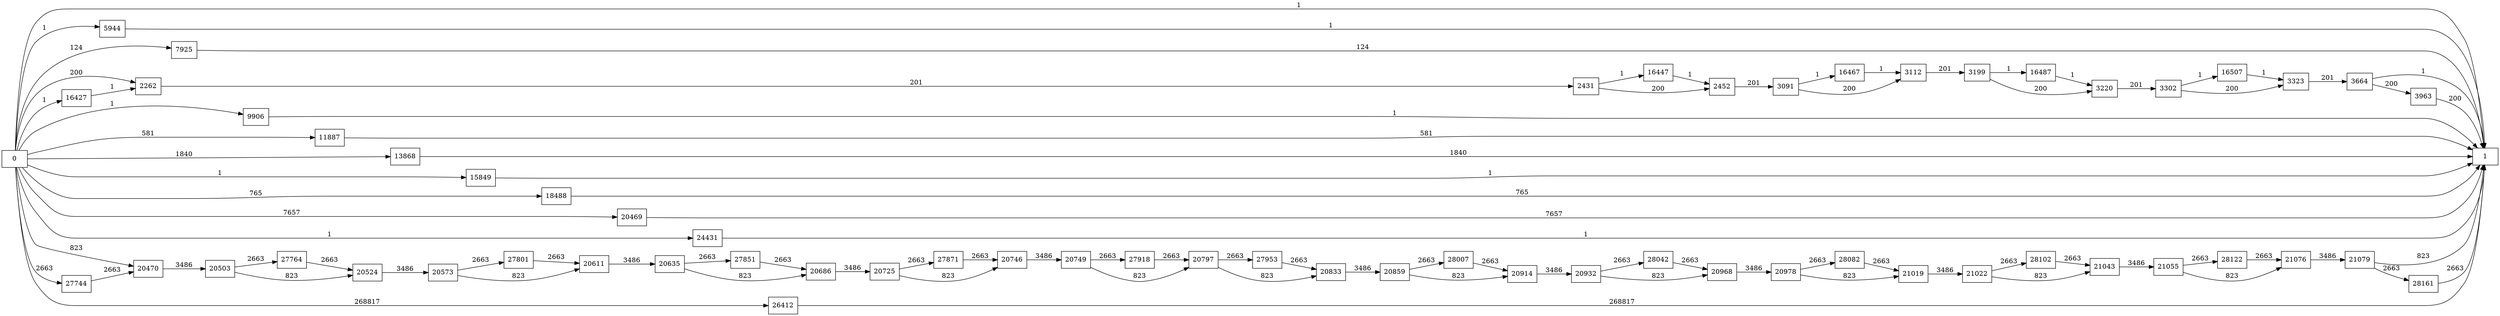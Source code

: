 digraph {
	graph [rankdir=LR]
	node [shape=rectangle]
	2262 -> 2431 [label=201]
	2431 -> 2452 [label=200]
	2431 -> 16447 [label=1]
	2452 -> 3091 [label=201]
	3091 -> 3112 [label=200]
	3091 -> 16467 [label=1]
	3112 -> 3199 [label=201]
	3199 -> 3220 [label=200]
	3199 -> 16487 [label=1]
	3220 -> 3302 [label=201]
	3302 -> 3323 [label=200]
	3302 -> 16507 [label=1]
	3323 -> 3664 [label=201]
	3664 -> 1 [label=1]
	3664 -> 3963 [label=200]
	3963 -> 1 [label=200]
	5944 -> 1 [label=1]
	7925 -> 1 [label=124]
	9906 -> 1 [label=1]
	11887 -> 1 [label=581]
	13868 -> 1 [label=1840]
	15849 -> 1 [label=1]
	16427 -> 2262 [label=1]
	16447 -> 2452 [label=1]
	16467 -> 3112 [label=1]
	16487 -> 3220 [label=1]
	16507 -> 3323 [label=1]
	18488 -> 1 [label=765]
	20469 -> 1 [label=7657]
	20470 -> 20503 [label=3486]
	20503 -> 20524 [label=823]
	20503 -> 27764 [label=2663]
	20524 -> 20573 [label=3486]
	20573 -> 20611 [label=823]
	20573 -> 27801 [label=2663]
	20611 -> 20635 [label=3486]
	20635 -> 20686 [label=823]
	20635 -> 27851 [label=2663]
	20686 -> 20725 [label=3486]
	20725 -> 20746 [label=823]
	20725 -> 27871 [label=2663]
	20746 -> 20749 [label=3486]
	20749 -> 20797 [label=823]
	20749 -> 27918 [label=2663]
	20797 -> 20833 [label=823]
	20797 -> 27953 [label=2663]
	20833 -> 20859 [label=3486]
	20859 -> 20914 [label=823]
	20859 -> 28007 [label=2663]
	20914 -> 20932 [label=3486]
	20932 -> 20968 [label=823]
	20932 -> 28042 [label=2663]
	20968 -> 20978 [label=3486]
	20978 -> 21019 [label=823]
	20978 -> 28082 [label=2663]
	21019 -> 21022 [label=3486]
	21022 -> 21043 [label=823]
	21022 -> 28102 [label=2663]
	21043 -> 21055 [label=3486]
	21055 -> 21076 [label=823]
	21055 -> 28122 [label=2663]
	21076 -> 21079 [label=3486]
	21079 -> 1 [label=823]
	21079 -> 28161 [label=2663]
	24431 -> 1 [label=1]
	26412 -> 1 [label=268817]
	27744 -> 20470 [label=2663]
	27764 -> 20524 [label=2663]
	27801 -> 20611 [label=2663]
	27851 -> 20686 [label=2663]
	27871 -> 20746 [label=2663]
	27918 -> 20797 [label=2663]
	27953 -> 20833 [label=2663]
	28007 -> 20914 [label=2663]
	28042 -> 20968 [label=2663]
	28082 -> 21019 [label=2663]
	28102 -> 21043 [label=2663]
	28122 -> 21076 [label=2663]
	28161 -> 1 [label=2663]
	0 -> 20470 [label=823]
	0 -> 1 [label=1]
	0 -> 2262 [label=200]
	0 -> 5944 [label=1]
	0 -> 7925 [label=124]
	0 -> 9906 [label=1]
	0 -> 11887 [label=581]
	0 -> 13868 [label=1840]
	0 -> 15849 [label=1]
	0 -> 16427 [label=1]
	0 -> 18488 [label=765]
	0 -> 20469 [label=7657]
	0 -> 24431 [label=1]
	0 -> 26412 [label=268817]
	0 -> 27744 [label=2663]
}
